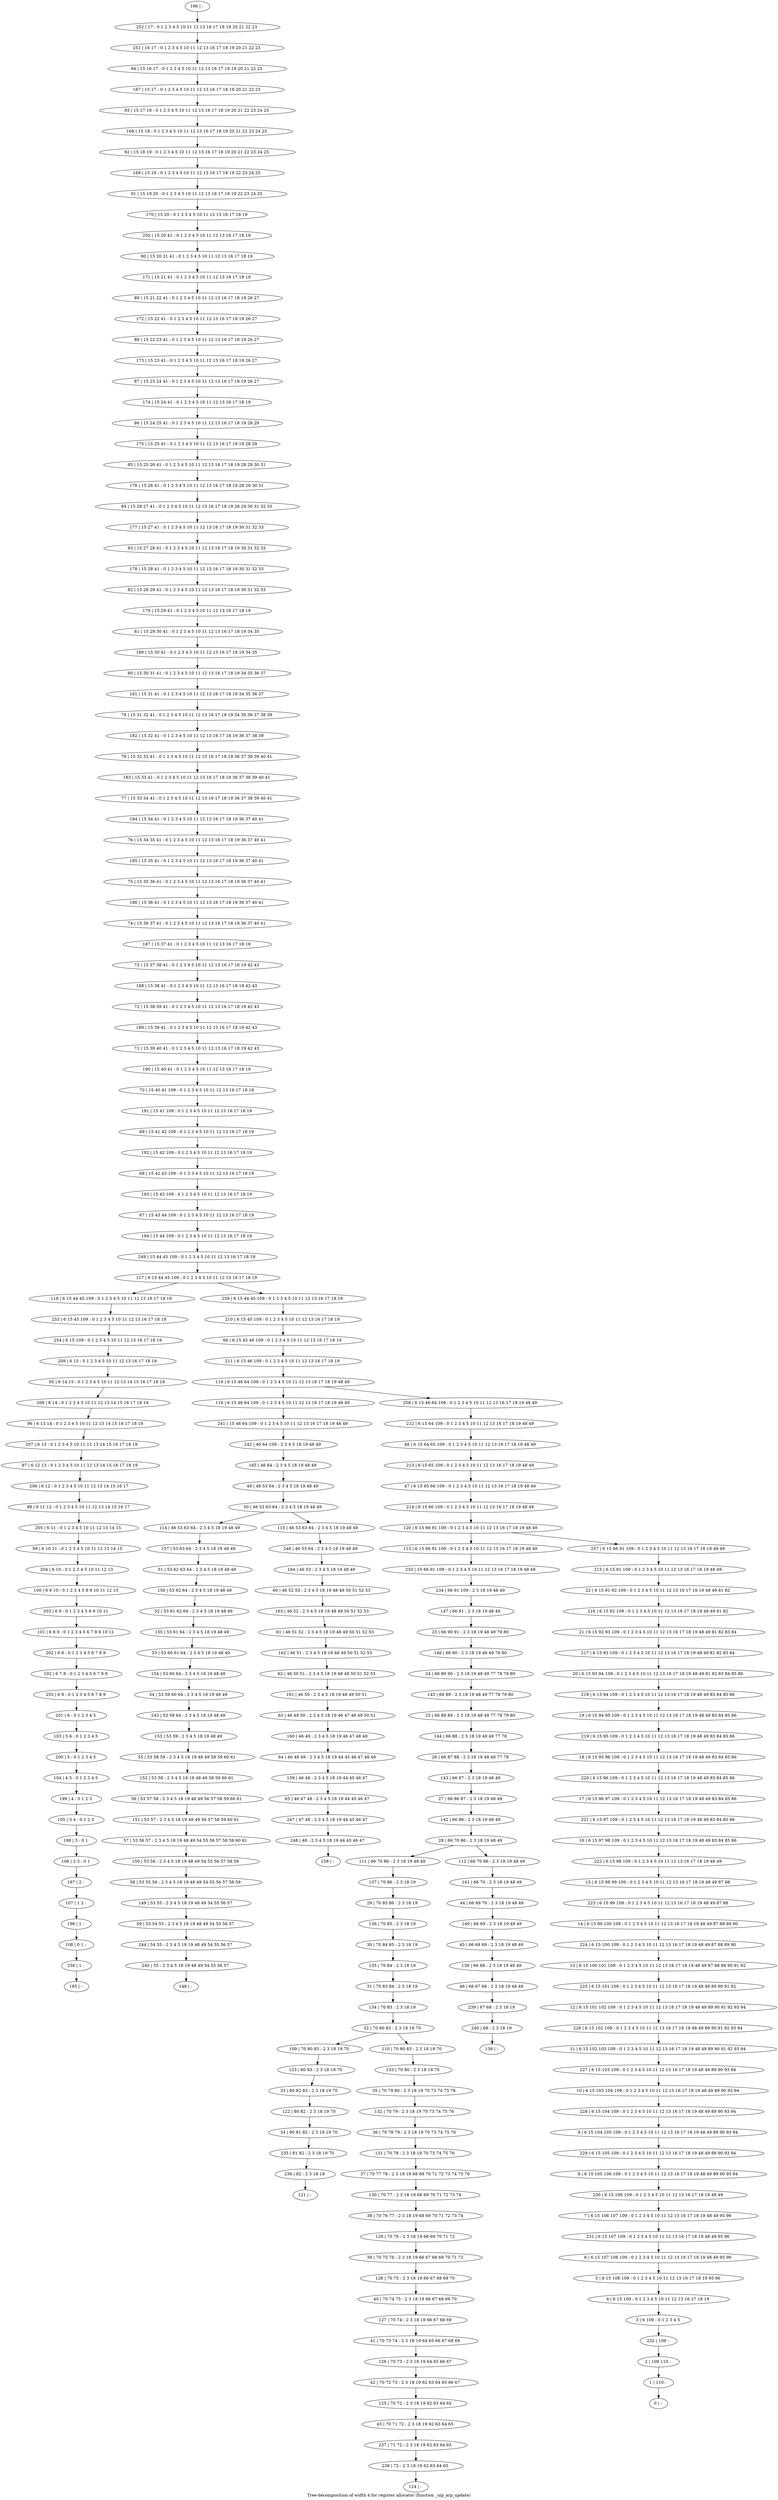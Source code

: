 digraph G {
graph [label="Tree-decomposition of width 4 for register allocator (function _uip_arp_update)"]
0[label="0 | : "];
1[label="1 | 110 : "];
2[label="2 | 109 110 : "];
3[label="3 | 6 109 : 0 1 2 3 4 5 "];
4[label="4 | 6 15 109 : 0 1 2 3 4 5 10 11 12 13 16 17 18 19 "];
5[label="5 | 6 15 108 109 : 0 1 2 3 4 5 10 11 12 13 16 17 18 19 95 96 "];
6[label="6 | 6 15 107 108 109 : 0 1 2 3 4 5 10 11 12 13 16 17 18 19 48 49 95 96 "];
7[label="7 | 6 15 106 107 109 : 0 1 2 3 4 5 10 11 12 13 16 17 18 19 48 49 95 96 "];
8[label="8 | 6 15 105 106 109 : 0 1 2 3 4 5 10 11 12 13 16 17 18 19 48 49 89 90 93 94 "];
9[label="9 | 6 15 104 105 109 : 0 1 2 3 4 5 10 11 12 13 16 17 18 19 48 49 89 90 93 94 "];
10[label="10 | 6 15 103 104 109 : 0 1 2 3 4 5 10 11 12 13 16 17 18 19 48 49 89 90 93 94 "];
11[label="11 | 6 15 102 103 109 : 0 1 2 3 4 5 10 11 12 13 16 17 18 19 48 49 89 90 91 92 93 94 "];
12[label="12 | 6 15 101 102 109 : 0 1 2 3 4 5 10 11 12 13 16 17 18 19 48 49 89 90 91 92 93 94 "];
13[label="13 | 6 15 100 101 109 : 0 1 2 3 4 5 10 11 12 13 16 17 18 19 48 49 87 88 89 90 91 92 "];
14[label="14 | 6 15 99 100 109 : 0 1 2 3 4 5 10 11 12 13 16 17 18 19 48 49 87 88 89 90 "];
15[label="15 | 6 15 98 99 109 : 0 1 2 3 4 5 10 11 12 13 16 17 18 19 48 49 87 88 "];
16[label="16 | 6 15 97 98 109 : 0 1 2 3 4 5 10 11 12 13 16 17 18 19 48 49 83 84 85 86 "];
17[label="17 | 6 15 96 97 109 : 0 1 2 3 4 5 10 11 12 13 16 17 18 19 48 49 83 84 85 86 "];
18[label="18 | 6 15 95 96 109 : 0 1 2 3 4 5 10 11 12 13 16 17 18 19 48 49 83 84 85 86 "];
19[label="19 | 6 15 94 95 109 : 0 1 2 3 4 5 10 11 12 13 16 17 18 19 48 49 83 84 85 86 "];
20[label="20 | 6 15 93 94 109 : 0 1 2 3 4 5 10 11 12 13 16 17 18 19 48 49 81 82 83 84 85 86 "];
21[label="21 | 6 15 92 93 109 : 0 1 2 3 4 5 10 11 12 13 16 17 18 19 48 49 81 82 83 84 "];
22[label="22 | 6 15 91 92 109 : 0 1 2 3 4 5 10 11 12 13 16 17 18 19 48 49 81 82 "];
23[label="23 | 66 90 91 : 2 3 18 19 48 49 79 80 "];
24[label="24 | 66 89 90 : 2 3 18 19 48 49 77 78 79 80 "];
25[label="25 | 66 88 89 : 2 3 18 19 48 49 77 78 79 80 "];
26[label="26 | 66 87 88 : 2 3 18 19 48 49 77 78 "];
27[label="27 | 66 86 87 : 2 3 18 19 48 49 "];
28[label="28 | 66 70 86 : 2 3 18 19 48 49 "];
29[label="29 | 70 85 86 : 2 3 18 19 "];
30[label="30 | 70 84 85 : 2 3 18 19 "];
31[label="31 | 70 83 84 : 2 3 18 19 "];
32[label="32 | 70 80 83 : 2 3 18 19 70 "];
33[label="33 | 80 82 83 : 2 3 18 19 70 "];
34[label="34 | 80 81 82 : 2 3 18 19 70 "];
35[label="35 | 70 79 80 : 2 3 18 19 70 73 74 75 76 "];
36[label="36 | 70 78 79 : 2 3 18 19 70 73 74 75 76 "];
37[label="37 | 70 77 78 : 2 3 18 19 68 69 70 71 72 73 74 75 76 "];
38[label="38 | 70 76 77 : 2 3 18 19 68 69 70 71 72 73 74 "];
39[label="39 | 70 75 76 : 2 3 18 19 66 67 68 69 70 71 72 "];
40[label="40 | 70 74 75 : 2 3 18 19 66 67 68 69 70 "];
41[label="41 | 70 73 74 : 2 3 18 19 64 65 66 67 68 69 "];
42[label="42 | 70 72 73 : 2 3 18 19 62 63 64 65 66 67 "];
43[label="43 | 70 71 72 : 2 3 18 19 62 63 64 65 "];
44[label="44 | 66 69 70 : 2 3 18 19 48 49 "];
45[label="45 | 66 68 69 : 2 3 18 19 48 49 "];
46[label="46 | 66 67 68 : 2 3 18 19 48 49 "];
47[label="47 | 6 15 65 66 109 : 0 1 2 3 4 5 10 11 12 13 16 17 18 19 48 49 "];
48[label="48 | 6 15 64 65 109 : 0 1 2 3 4 5 10 11 12 13 16 17 18 19 48 49 "];
49[label="49 | 46 53 64 : 2 3 4 5 18 19 48 49 "];
50[label="50 | 46 53 63 64 : 2 3 4 5 18 19 48 49 "];
51[label="51 | 53 62 63 64 : 2 3 4 5 18 19 48 49 "];
52[label="52 | 53 61 62 64 : 2 3 4 5 18 19 48 49 "];
53[label="53 | 53 60 61 64 : 2 3 4 5 18 19 48 49 "];
54[label="54 | 53 59 60 64 : 2 3 4 5 18 19 48 49 "];
55[label="55 | 53 58 59 : 2 3 4 5 18 19 48 49 58 59 60 61 "];
56[label="56 | 53 57 58 : 2 3 4 5 18 19 48 49 56 57 58 59 60 61 "];
57[label="57 | 53 56 57 : 2 3 4 5 18 19 48 49 54 55 56 57 58 59 60 61 "];
58[label="58 | 53 55 56 : 2 3 4 5 18 19 48 49 54 55 56 57 58 59 "];
59[label="59 | 53 54 55 : 2 3 4 5 18 19 48 49 54 55 56 57 "];
60[label="60 | 46 52 53 : 2 3 4 5 18 19 48 49 50 51 52 53 "];
61[label="61 | 46 51 52 : 2 3 4 5 18 19 48 49 50 51 52 53 "];
62[label="62 | 46 50 51 : 2 3 4 5 18 19 48 49 50 51 52 53 "];
63[label="63 | 46 49 50 : 2 3 4 5 18 19 46 47 48 49 50 51 "];
64[label="64 | 46 48 49 : 2 3 4 5 18 19 44 45 46 47 48 49 "];
65[label="65 | 46 47 48 : 2 3 4 5 18 19 44 45 46 47 "];
66[label="66 | 6 15 45 46 109 : 0 1 2 3 4 5 10 11 12 13 16 17 18 19 "];
67[label="67 | 15 43 44 109 : 0 1 2 3 4 5 10 11 12 13 16 17 18 19 "];
68[label="68 | 15 42 43 109 : 0 1 2 3 4 5 10 11 12 13 16 17 18 19 "];
69[label="69 | 15 41 42 109 : 0 1 2 3 4 5 10 11 12 13 16 17 18 19 "];
70[label="70 | 15 40 41 109 : 0 1 2 3 4 5 10 11 12 13 16 17 18 19 "];
71[label="71 | 15 39 40 41 : 0 1 2 3 4 5 10 11 12 13 16 17 18 19 42 43 "];
72[label="72 | 15 38 39 41 : 0 1 2 3 4 5 10 11 12 13 16 17 18 19 42 43 "];
73[label="73 | 15 37 38 41 : 0 1 2 3 4 5 10 11 12 13 16 17 18 19 42 43 "];
74[label="74 | 15 36 37 41 : 0 1 2 3 4 5 10 11 12 13 16 17 18 19 36 37 40 41 "];
75[label="75 | 15 35 36 41 : 0 1 2 3 4 5 10 11 12 13 16 17 18 19 36 37 40 41 "];
76[label="76 | 15 34 35 41 : 0 1 2 3 4 5 10 11 12 13 16 17 18 19 36 37 40 41 "];
77[label="77 | 15 33 34 41 : 0 1 2 3 4 5 10 11 12 13 16 17 18 19 36 37 38 39 40 41 "];
78[label="78 | 15 32 33 41 : 0 1 2 3 4 5 10 11 12 13 16 17 18 19 36 37 38 39 40 41 "];
79[label="79 | 15 31 32 41 : 0 1 2 3 4 5 10 11 12 13 16 17 18 19 34 35 36 37 38 39 "];
80[label="80 | 15 30 31 41 : 0 1 2 3 4 5 10 11 12 13 16 17 18 19 34 35 36 37 "];
81[label="81 | 15 29 30 41 : 0 1 2 3 4 5 10 11 12 13 16 17 18 19 34 35 "];
82[label="82 | 15 28 29 41 : 0 1 2 3 4 5 10 11 12 13 16 17 18 19 30 31 32 33 "];
83[label="83 | 15 27 28 41 : 0 1 2 3 4 5 10 11 12 13 16 17 18 19 30 31 32 33 "];
84[label="84 | 15 26 27 41 : 0 1 2 3 4 5 10 11 12 13 16 17 18 19 28 29 30 31 32 33 "];
85[label="85 | 15 25 26 41 : 0 1 2 3 4 5 10 11 12 13 16 17 18 19 28 29 30 31 "];
86[label="86 | 15 24 25 41 : 0 1 2 3 4 5 10 11 12 13 16 17 18 19 28 29 "];
87[label="87 | 15 23 24 41 : 0 1 2 3 4 5 10 11 12 13 16 17 18 19 26 27 "];
88[label="88 | 15 22 23 41 : 0 1 2 3 4 5 10 11 12 13 16 17 18 19 26 27 "];
89[label="89 | 15 21 22 41 : 0 1 2 3 4 5 10 11 12 13 16 17 18 19 26 27 "];
90[label="90 | 15 20 21 41 : 0 1 2 3 4 5 10 11 12 13 16 17 18 19 "];
91[label="91 | 15 19 20 : 0 1 2 3 4 5 10 11 12 13 16 17 18 19 22 23 24 25 "];
92[label="92 | 15 18 19 : 0 1 2 3 4 5 10 11 12 13 16 17 18 19 20 21 22 23 24 25 "];
93[label="93 | 15 17 18 : 0 1 2 3 4 5 10 11 12 13 16 17 18 19 20 21 22 23 24 25 "];
94[label="94 | 15 16 17 : 0 1 2 3 4 5 10 11 12 13 16 17 18 19 20 21 22 23 "];
95[label="95 | 6 14 15 : 0 1 2 3 4 5 10 11 12 13 14 15 16 17 18 19 "];
96[label="96 | 6 13 14 : 0 1 2 3 4 5 10 11 12 13 14 15 16 17 18 19 "];
97[label="97 | 6 12 13 : 0 1 2 3 4 5 10 11 12 13 14 15 16 17 18 19 "];
98[label="98 | 6 11 12 : 0 1 2 3 4 5 10 11 12 13 14 15 16 17 "];
99[label="99 | 6 10 11 : 0 1 2 3 4 5 10 11 12 13 14 15 "];
100[label="100 | 6 9 10 : 0 1 2 3 4 5 8 9 10 11 12 13 "];
101[label="101 | 6 8 9 : 0 1 2 3 4 5 6 7 8 9 10 11 "];
102[label="102 | 6 7 8 : 0 1 2 3 4 5 6 7 8 9 "];
103[label="103 | 5 6 : 0 1 2 3 4 5 "];
104[label="104 | 4 5 : 0 1 2 3 4 5 "];
105[label="105 | 3 4 : 0 1 2 3 "];
106[label="106 | 2 3 : 0 1 "];
107[label="107 | 1 2 : "];
108[label="108 | 0 1 : "];
109[label="109 | 70 80 83 : 2 3 18 19 70 "];
110[label="110 | 70 80 83 : 2 3 18 19 70 "];
111[label="111 | 66 70 86 : 2 3 18 19 48 49 "];
112[label="112 | 66 70 86 : 2 3 18 19 48 49 "];
113[label="113 | 6 15 66 91 109 : 0 1 2 3 4 5 10 11 12 13 16 17 18 19 48 49 "];
114[label="114 | 46 53 63 64 : 2 3 4 5 18 19 48 49 "];
115[label="115 | 46 53 63 64 : 2 3 4 5 18 19 48 49 "];
116[label="116 | 6 15 46 64 109 : 0 1 2 3 4 5 10 11 12 13 16 17 18 19 48 49 "];
117[label="117 | 6 15 44 45 109 : 0 1 2 3 4 5 10 11 12 13 16 17 18 19 "];
118[label="118 | 6 15 44 45 109 : 0 1 2 3 4 5 10 11 12 13 16 17 18 19 "];
119[label="119 | 6 15 46 64 109 : 0 1 2 3 4 5 10 11 12 13 16 17 18 19 48 49 "];
120[label="120 | 6 15 66 91 109 : 0 1 2 3 4 5 10 11 12 13 16 17 18 19 48 49 "];
121[label="121 | : "];
122[label="122 | 80 82 : 2 3 18 19 70 "];
123[label="123 | 80 83 : 2 3 18 19 70 "];
124[label="124 | : "];
125[label="125 | 70 72 : 2 3 18 19 62 63 64 65 "];
126[label="126 | 70 73 : 2 3 18 19 64 65 66 67 "];
127[label="127 | 70 74 : 2 3 18 19 66 67 68 69 "];
128[label="128 | 70 75 : 2 3 18 19 66 67 68 69 70 "];
129[label="129 | 70 76 : 2 3 18 19 68 69 70 71 72 "];
130[label="130 | 70 77 : 2 3 18 19 68 69 70 71 72 73 74 "];
131[label="131 | 70 78 : 2 3 18 19 70 73 74 75 76 "];
132[label="132 | 70 79 : 2 3 18 19 70 73 74 75 76 "];
133[label="133 | 70 80 : 2 3 18 19 70 "];
134[label="134 | 70 83 : 2 3 18 19 "];
135[label="135 | 70 84 : 2 3 18 19 "];
136[label="136 | 70 85 : 2 3 18 19 "];
137[label="137 | 70 86 : 2 3 18 19 "];
138[label="138 | : "];
139[label="139 | 66 68 : 2 3 18 19 48 49 "];
140[label="140 | 66 69 : 2 3 18 19 48 49 "];
141[label="141 | 66 70 : 2 3 18 19 48 49 "];
142[label="142 | 66 86 : 2 3 18 19 48 49 "];
143[label="143 | 66 87 : 2 3 18 19 48 49 "];
144[label="144 | 66 88 : 2 3 18 19 48 49 77 78 "];
145[label="145 | 66 89 : 2 3 18 19 48 49 77 78 79 80 "];
146[label="146 | 66 90 : 2 3 18 19 48 49 79 80 "];
147[label="147 | 66 91 : 2 3 18 19 48 49 "];
148[label="148 | : "];
149[label="149 | 53 55 : 2 3 4 5 18 19 48 49 54 55 56 57 "];
150[label="150 | 53 56 : 2 3 4 5 18 19 48 49 54 55 56 57 58 59 "];
151[label="151 | 53 57 : 2 3 4 5 18 19 48 49 56 57 58 59 60 61 "];
152[label="152 | 53 58 : 2 3 4 5 18 19 48 49 58 59 60 61 "];
153[label="153 | 53 59 : 2 3 4 5 18 19 48 49 "];
154[label="154 | 53 60 64 : 2 3 4 5 18 19 48 49 "];
155[label="155 | 53 61 64 : 2 3 4 5 18 19 48 49 "];
156[label="156 | 53 62 64 : 2 3 4 5 18 19 48 49 "];
157[label="157 | 53 63 64 : 2 3 4 5 18 19 48 49 "];
158[label="158 | : "];
159[label="159 | 46 48 : 2 3 4 5 18 19 44 45 46 47 "];
160[label="160 | 46 49 : 2 3 4 5 18 19 46 47 48 49 "];
161[label="161 | 46 50 : 2 3 4 5 18 19 48 49 50 51 "];
162[label="162 | 46 51 : 2 3 4 5 18 19 48 49 50 51 52 53 "];
163[label="163 | 46 52 : 2 3 4 5 18 19 48 49 50 51 52 53 "];
164[label="164 | 46 53 : 2 3 4 5 18 19 48 49 "];
165[label="165 | 46 64 : 2 3 4 5 18 19 48 49 "];
166[label="166 | : "];
167[label="167 | 15 17 : 0 1 2 3 4 5 10 11 12 13 16 17 18 19 20 21 22 23 "];
168[label="168 | 15 18 : 0 1 2 3 4 5 10 11 12 13 16 17 18 19 20 21 22 23 24 25 "];
169[label="169 | 15 19 : 0 1 2 3 4 5 10 11 12 13 16 17 18 19 22 23 24 25 "];
170[label="170 | 15 20 : 0 1 2 3 4 5 10 11 12 13 16 17 18 19 "];
171[label="171 | 15 21 41 : 0 1 2 3 4 5 10 11 12 13 16 17 18 19 "];
172[label="172 | 15 22 41 : 0 1 2 3 4 5 10 11 12 13 16 17 18 19 26 27 "];
173[label="173 | 15 23 41 : 0 1 2 3 4 5 10 11 12 13 16 17 18 19 26 27 "];
174[label="174 | 15 24 41 : 0 1 2 3 4 5 10 11 12 13 16 17 18 19 "];
175[label="175 | 15 25 41 : 0 1 2 3 4 5 10 11 12 13 16 17 18 19 28 29 "];
176[label="176 | 15 26 41 : 0 1 2 3 4 5 10 11 12 13 16 17 18 19 28 29 30 31 "];
177[label="177 | 15 27 41 : 0 1 2 3 4 5 10 11 12 13 16 17 18 19 30 31 32 33 "];
178[label="178 | 15 28 41 : 0 1 2 3 4 5 10 11 12 13 16 17 18 19 30 31 32 33 "];
179[label="179 | 15 29 41 : 0 1 2 3 4 5 10 11 12 13 16 17 18 19 "];
180[label="180 | 15 30 41 : 0 1 2 3 4 5 10 11 12 13 16 17 18 19 34 35 "];
181[label="181 | 15 31 41 : 0 1 2 3 4 5 10 11 12 13 16 17 18 19 34 35 36 37 "];
182[label="182 | 15 32 41 : 0 1 2 3 4 5 10 11 12 13 16 17 18 19 36 37 38 39 "];
183[label="183 | 15 33 41 : 0 1 2 3 4 5 10 11 12 13 16 17 18 19 36 37 38 39 40 41 "];
184[label="184 | 15 34 41 : 0 1 2 3 4 5 10 11 12 13 16 17 18 19 36 37 40 41 "];
185[label="185 | 15 35 41 : 0 1 2 3 4 5 10 11 12 13 16 17 18 19 36 37 40 41 "];
186[label="186 | 15 36 41 : 0 1 2 3 4 5 10 11 12 13 16 17 18 19 36 37 40 41 "];
187[label="187 | 15 37 41 : 0 1 2 3 4 5 10 11 12 13 16 17 18 19 "];
188[label="188 | 15 38 41 : 0 1 2 3 4 5 10 11 12 13 16 17 18 19 42 43 "];
189[label="189 | 15 39 41 : 0 1 2 3 4 5 10 11 12 13 16 17 18 19 42 43 "];
190[label="190 | 15 40 41 : 0 1 2 3 4 5 10 11 12 13 16 17 18 19 "];
191[label="191 | 15 41 109 : 0 1 2 3 4 5 10 11 12 13 16 17 18 19 "];
192[label="192 | 15 42 109 : 0 1 2 3 4 5 10 11 12 13 16 17 18 19 "];
193[label="193 | 15 43 109 : 0 1 2 3 4 5 10 11 12 13 16 17 18 19 "];
194[label="194 | 15 44 109 : 0 1 2 3 4 5 10 11 12 13 16 17 18 19 "];
195[label="195 | : "];
196[label="196 | 1 : "];
197[label="197 | 2 : "];
198[label="198 | 3 : 0 1 "];
199[label="199 | 4 : 0 1 2 3 "];
200[label="200 | 5 : 0 1 2 3 4 5 "];
201[label="201 | 6 : 0 1 2 3 4 5 "];
202[label="202 | 6 8 : 0 1 2 3 4 5 6 7 8 9 "];
203[label="203 | 6 9 : 0 1 2 3 4 5 8 9 10 11 "];
204[label="204 | 6 10 : 0 1 2 3 4 5 10 11 12 13 "];
205[label="205 | 6 11 : 0 1 2 3 4 5 10 11 12 13 14 15 "];
206[label="206 | 6 12 : 0 1 2 3 4 5 10 11 12 13 14 15 16 17 "];
207[label="207 | 6 13 : 0 1 2 3 4 5 10 11 12 13 14 15 16 17 18 19 "];
208[label="208 | 6 14 : 0 1 2 3 4 5 10 11 12 13 14 15 16 17 18 19 "];
209[label="209 | 6 15 : 0 1 2 3 4 5 10 11 12 13 16 17 18 19 "];
210[label="210 | 6 15 45 109 : 0 1 2 3 4 5 10 11 12 13 16 17 18 19 "];
211[label="211 | 6 15 46 109 : 0 1 2 3 4 5 10 11 12 13 16 17 18 19 "];
212[label="212 | 6 15 64 109 : 0 1 2 3 4 5 10 11 12 13 16 17 18 19 48 49 "];
213[label="213 | 6 15 65 109 : 0 1 2 3 4 5 10 11 12 13 16 17 18 19 48 49 "];
214[label="214 | 6 15 66 109 : 0 1 2 3 4 5 10 11 12 13 16 17 18 19 48 49 "];
215[label="215 | 6 15 91 109 : 0 1 2 3 4 5 10 11 12 13 16 17 18 19 48 49 "];
216[label="216 | 6 15 92 109 : 0 1 2 3 4 5 10 11 12 13 16 17 18 19 48 49 81 82 "];
217[label="217 | 6 15 93 109 : 0 1 2 3 4 5 10 11 12 13 16 17 18 19 48 49 81 82 83 84 "];
218[label="218 | 6 15 94 109 : 0 1 2 3 4 5 10 11 12 13 16 17 18 19 48 49 83 84 85 86 "];
219[label="219 | 6 15 95 109 : 0 1 2 3 4 5 10 11 12 13 16 17 18 19 48 49 83 84 85 86 "];
220[label="220 | 6 15 96 109 : 0 1 2 3 4 5 10 11 12 13 16 17 18 19 48 49 83 84 85 86 "];
221[label="221 | 6 15 97 109 : 0 1 2 3 4 5 10 11 12 13 16 17 18 19 48 49 83 84 85 86 "];
222[label="222 | 6 15 98 109 : 0 1 2 3 4 5 10 11 12 13 16 17 18 19 48 49 "];
223[label="223 | 6 15 99 109 : 0 1 2 3 4 5 10 11 12 13 16 17 18 19 48 49 87 88 "];
224[label="224 | 6 15 100 109 : 0 1 2 3 4 5 10 11 12 13 16 17 18 19 48 49 87 88 89 90 "];
225[label="225 | 6 15 101 109 : 0 1 2 3 4 5 10 11 12 13 16 17 18 19 48 49 89 90 91 92 "];
226[label="226 | 6 15 102 109 : 0 1 2 3 4 5 10 11 12 13 16 17 18 19 48 49 89 90 91 92 93 94 "];
227[label="227 | 6 15 103 109 : 0 1 2 3 4 5 10 11 12 13 16 17 18 19 48 49 89 90 93 94 "];
228[label="228 | 6 15 104 109 : 0 1 2 3 4 5 10 11 12 13 16 17 18 19 48 49 89 90 93 94 "];
229[label="229 | 6 15 105 109 : 0 1 2 3 4 5 10 11 12 13 16 17 18 19 48 49 89 90 93 94 "];
230[label="230 | 6 15 106 109 : 0 1 2 3 4 5 10 11 12 13 16 17 18 19 48 49 "];
231[label="231 | 6 15 107 109 : 0 1 2 3 4 5 10 11 12 13 16 17 18 19 48 49 95 96 "];
232[label="232 | 109 : "];
233[label="233 | 15 66 91 109 : 0 1 2 3 4 5 10 11 12 13 16 17 18 19 48 49 "];
234[label="234 | 66 91 109 : 2 3 18 19 48 49 "];
235[label="235 | 81 82 : 2 3 18 19 70 "];
236[label="236 | 82 : 2 3 18 19 "];
237[label="237 | 71 72 : 2 3 18 19 62 63 64 65 "];
238[label="238 | 72 : 2 3 18 19 62 63 64 65 "];
239[label="239 | 67 68 : 2 3 18 19 "];
240[label="240 | 68 : 2 3 18 19 "];
241[label="241 | 15 46 64 109 : 0 1 2 3 4 5 10 11 12 13 16 17 18 19 48 49 "];
242[label="242 | 46 64 109 : 2 3 4 5 18 19 48 49 "];
243[label="243 | 53 59 64 : 2 3 4 5 18 19 48 49 "];
244[label="244 | 54 55 : 2 3 4 5 18 19 48 49 54 55 56 57 "];
245[label="245 | 55 : 2 3 4 5 18 19 48 49 54 55 56 57 "];
246[label="246 | 46 53 64 : 2 3 4 5 18 19 48 49 "];
247[label="247 | 47 48 : 2 3 4 5 18 19 44 45 46 47 "];
248[label="248 | 48 : 2 3 4 5 18 19 44 45 46 47 "];
249[label="249 | 15 44 45 109 : 0 1 2 3 4 5 10 11 12 13 16 17 18 19 "];
250[label="250 | 15 20 41 : 0 1 2 3 4 5 10 11 12 13 16 17 18 19 "];
251[label="251 | 16 17 : 0 1 2 3 4 5 10 11 12 13 16 17 18 19 20 21 22 23 "];
252[label="252 | 17 : 0 1 2 3 4 5 10 11 12 13 16 17 18 19 20 21 22 23 "];
253[label="253 | 6 15 45 109 : 0 1 2 3 4 5 10 11 12 13 16 17 18 19 "];
254[label="254 | 6 15 109 : 0 1 2 3 4 5 10 11 12 13 16 17 18 19 "];
255[label="255 | 6 8 : 0 1 2 3 4 5 6 7 8 9 "];
256[label="256 | 1 : "];
257[label="257 | 6 15 66 91 109 : 0 1 2 3 4 5 10 11 12 13 16 17 18 19 48 49 "];
258[label="258 | 6 15 46 64 109 : 0 1 2 3 4 5 10 11 12 13 16 17 18 19 48 49 "];
259[label="259 | 6 15 44 45 109 : 0 1 2 3 4 5 10 11 12 13 16 17 18 19 "];
49->50 ;
32->109 ;
32->110 ;
28->111 ;
28->112 ;
50->114 ;
50->115 ;
122->34 ;
33->122 ;
123->33 ;
109->123 ;
125->43 ;
42->125 ;
126->42 ;
41->126 ;
127->41 ;
40->127 ;
128->40 ;
39->128 ;
129->39 ;
38->129 ;
130->38 ;
37->130 ;
131->37 ;
36->131 ;
132->36 ;
35->132 ;
133->35 ;
110->133 ;
134->32 ;
31->134 ;
135->31 ;
30->135 ;
136->30 ;
29->136 ;
137->29 ;
111->137 ;
139->46 ;
45->139 ;
140->45 ;
44->140 ;
141->44 ;
112->141 ;
142->28 ;
27->142 ;
143->27 ;
26->143 ;
144->26 ;
25->144 ;
145->25 ;
24->145 ;
146->24 ;
23->146 ;
147->23 ;
149->59 ;
58->149 ;
150->58 ;
57->150 ;
151->57 ;
56->151 ;
152->56 ;
55->152 ;
153->55 ;
154->54 ;
53->154 ;
155->53 ;
52->155 ;
156->52 ;
51->156 ;
157->51 ;
114->157 ;
159->65 ;
64->159 ;
160->64 ;
63->160 ;
161->63 ;
62->161 ;
162->62 ;
61->162 ;
163->61 ;
60->163 ;
164->60 ;
165->49 ;
196->108 ;
107->196 ;
197->107 ;
106->197 ;
198->106 ;
105->198 ;
199->105 ;
104->199 ;
200->104 ;
103->200 ;
201->103 ;
202->102 ;
101->202 ;
203->101 ;
100->203 ;
204->100 ;
99->204 ;
205->99 ;
98->205 ;
206->98 ;
97->206 ;
207->97 ;
96->207 ;
208->96 ;
95->208 ;
209->95 ;
113->233 ;
234->147 ;
233->234 ;
34->235 ;
236->121 ;
235->236 ;
43->237 ;
238->124 ;
237->238 ;
46->239 ;
240->138 ;
239->240 ;
116->241 ;
242->165 ;
241->242 ;
243->153 ;
54->243 ;
59->244 ;
245->148 ;
244->245 ;
246->164 ;
115->246 ;
65->247 ;
248->158 ;
247->248 ;
118->253 ;
254->209 ;
253->254 ;
255->201 ;
102->255 ;
256->195 ;
108->256 ;
166->252 ;
252->251 ;
251->94 ;
94->167 ;
167->93 ;
93->168 ;
168->92 ;
92->169 ;
169->91 ;
91->170 ;
170->250 ;
250->90 ;
90->171 ;
171->89 ;
89->172 ;
172->88 ;
88->173 ;
173->87 ;
87->174 ;
174->86 ;
86->175 ;
175->85 ;
85->176 ;
176->84 ;
84->177 ;
177->83 ;
83->178 ;
178->82 ;
82->179 ;
179->81 ;
81->180 ;
180->80 ;
80->181 ;
181->79 ;
79->182 ;
182->78 ;
78->183 ;
183->77 ;
77->184 ;
184->76 ;
76->185 ;
185->75 ;
75->186 ;
186->74 ;
74->187 ;
187->73 ;
73->188 ;
188->72 ;
72->189 ;
189->71 ;
71->190 ;
190->70 ;
70->191 ;
191->69 ;
69->192 ;
192->68 ;
68->193 ;
193->67 ;
67->194 ;
194->249 ;
249->117 ;
210->66 ;
66->211 ;
211->119 ;
212->48 ;
48->213 ;
213->47 ;
47->214 ;
214->120 ;
215->22 ;
22->216 ;
216->21 ;
21->217 ;
217->20 ;
20->218 ;
218->19 ;
19->219 ;
219->18 ;
18->220 ;
220->17 ;
17->221 ;
221->16 ;
16->222 ;
222->15 ;
15->223 ;
223->14 ;
14->224 ;
224->13 ;
13->225 ;
225->12 ;
12->226 ;
226->11 ;
11->227 ;
227->10 ;
10->228 ;
228->9 ;
9->229 ;
229->8 ;
8->230 ;
230->7 ;
7->231 ;
231->6 ;
6->5 ;
5->4 ;
4->3 ;
3->232 ;
232->2 ;
2->1 ;
1->0 ;
257->215 ;
258->212 ;
259->210 ;
120->113 ;
120->257 ;
119->116 ;
119->258 ;
117->118 ;
117->259 ;
}
